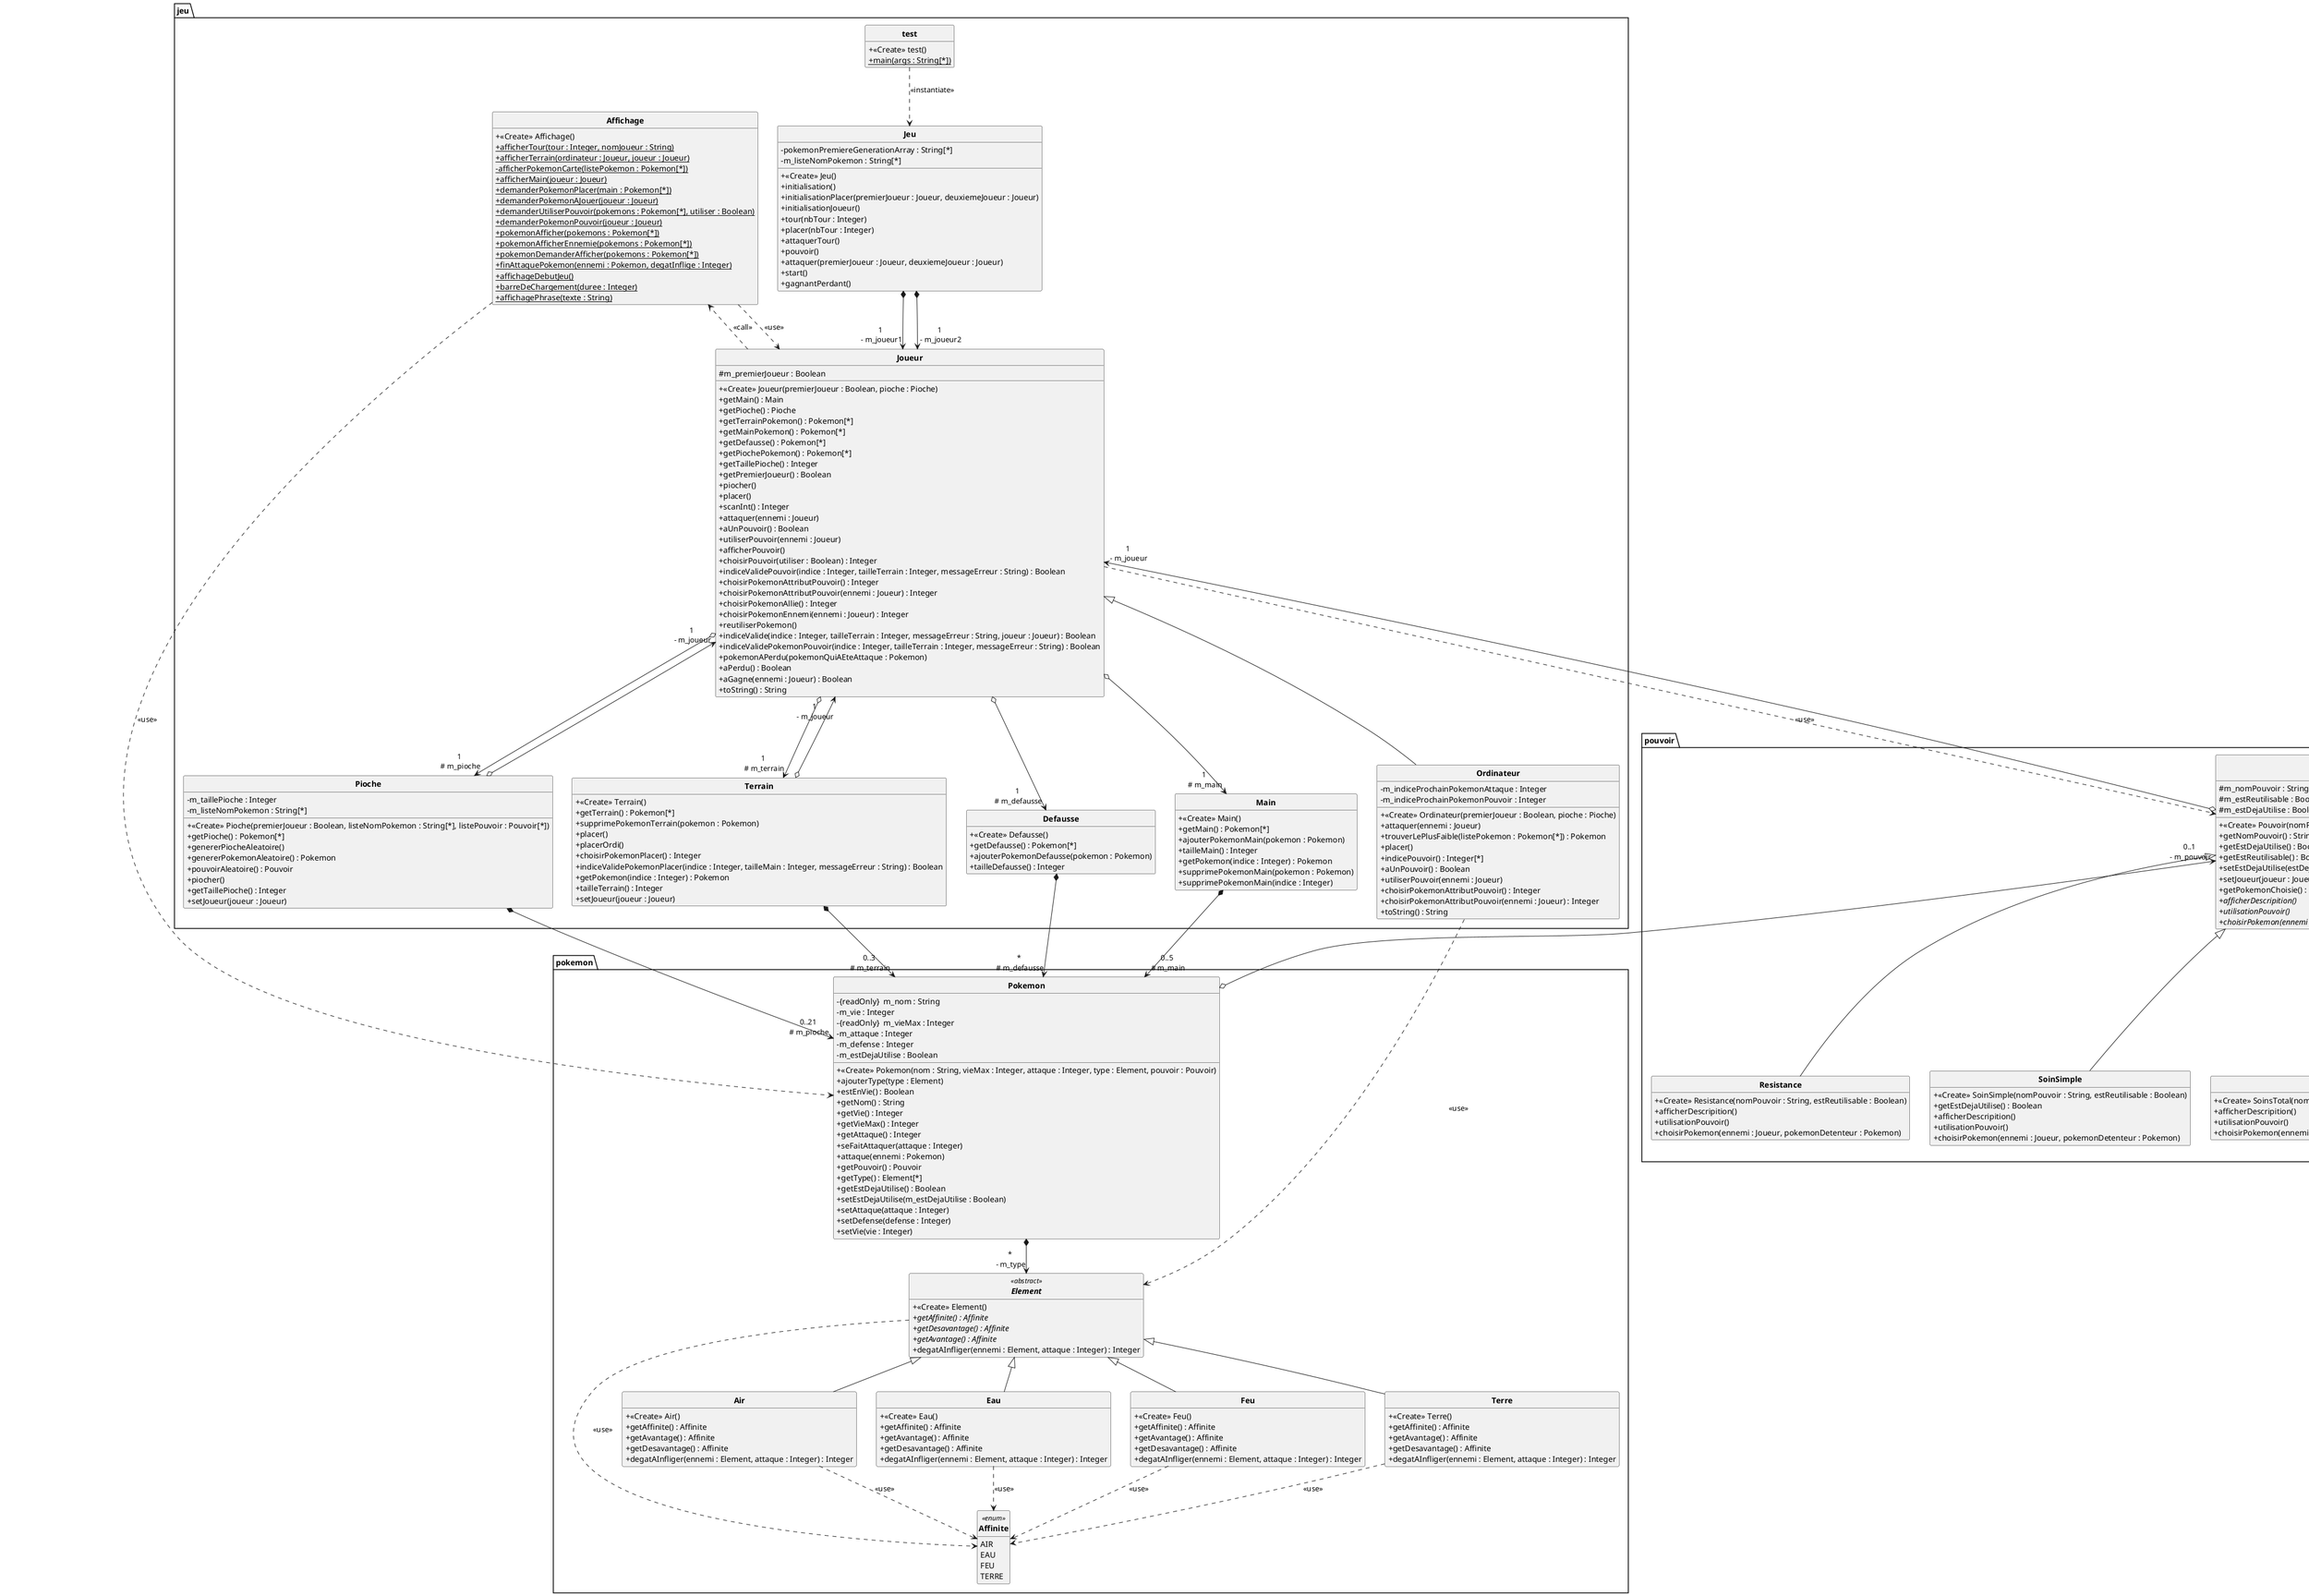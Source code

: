 @startuml
'https://plantuml.com/class-diagram
skinparam classAttributeIconSize 0 
skinparam classFontStyle Bold
skinparam style strictuml
hide empty members

package jeu
{
    class Affichage
    {
        + <<Create>> Affichage()
        + {static} afficherTour(tour : Integer, nomJoueur : String)
        + {static} afficherTerrain(ordinateur : Joueur, joueur : Joueur)
        - {static} afficherPokemonCarte(listePokemon : Pokemon[*])
        + {static} afficherMain(joueur : Joueur)
        + {static} demanderPokemonPlacer(main : Pokemon[*])
        + {static} demanderPokemonAJouer(joueur : Joueur)
        + {static} demanderUtiliserPouvoir(pokemons : Pokemon[*], utiliser : Boolean)
        + {static} demanderPokemonPouvoir(joueur : Joueur)
        + {static} pokemonAfficher(pokemons : Pokemon[*])
        + {static} pokemonAfficherEnnemie(pokemons : Pokemon[*])
        + {static} pokemonDemanderAfficher(pokemons : Pokemon[*])
        + {static} finAttaquePokemon(ennemi : Pokemon, degatInflige : Integer)
        + {static} affichageDebutJeu()
        + {static} barreDeChargement(duree : Integer)
        + {static} affichagePhrase(texte : String)
    }
    class Defausse
    {
        + <<Create>> Defausse()
        + getDefausse() : Pokemon[*]
        + ajouterPokemonDefausse(pokemon : Pokemon)
        + tailleDefausse() : Integer
    }
    class Jeu
    {
        -  pokemonPremiereGenerationArray : String[*]
        -  m_listeNomPokemon : String[*]
        + <<Create>> Jeu()
        + initialisation()
        + initialisationPlacer(premierJoueur : Joueur, deuxiemeJoueur : Joueur)
        + initialisationJoueur()
        + tour(nbTour : Integer)
        + placer(nbTour : Integer)
        + attaquerTour()
        + pouvoir()
        + attaquer(premierJoueur : Joueur, deuxiemeJoueur : Joueur)
        + start()
        + gagnantPerdant()
    }
    class Joueur
    {
        #  m_premierJoueur : Boolean
        + <<Create>> Joueur(premierJoueur : Boolean, pioche : Pioche)
        + getMain() : Main
        + getPioche() : Pioche
        + getTerrainPokemon() : Pokemon[*]
        + getMainPokemon() : Pokemon[*]
        + getDefausse() : Pokemon[*]
        + getPiochePokemon() : Pokemon[*]
        + getTaillePioche() : Integer
        + getPremierJoueur() : Boolean
        + piocher()
        + placer()
        + scanInt() : Integer
        + attaquer(ennemi : Joueur)
        + aUnPouvoir() : Boolean
        + utiliserPouvoir(ennemi : Joueur)
        + afficherPouvoir()
        + choisirPouvoir(utiliser : Boolean) : Integer
        + indiceValidePouvoir(indice : Integer, tailleTerrain : Integer, messageErreur : String) : Boolean
        + choisirPokemonAttributPouvoir() : Integer
        + choisirPokemonAttributPouvoir(ennemi : Joueur) : Integer
        + choisirPokemonAllie() : Integer
        + choisirPokemonEnnemi(ennemi : Joueur) : Integer
        + reutiliserPokemon()
        + indiceValide(indice : Integer, tailleTerrain : Integer, messageErreur : String, joueur : Joueur) : Boolean
        + indiceValidePokemonPouvoir(indice : Integer, tailleTerrain : Integer, messageErreur : String) : Boolean
        + pokemonAPerdu(pokemonQuiAEteAttaque : Pokemon)
        + aPerdu() : Boolean
        + aGagne(ennemi : Joueur) : Boolean
        + toString() : String
    }
    class Main
    {
        + <<Create>> Main()
        + getMain() : Pokemon[*]
        + ajouterPokemonMain(pokemon : Pokemon)
        + tailleMain() : Integer
        + getPokemon(indice : Integer) : Pokemon
        + supprimePokemonMain(pokemon : Pokemon)
        + supprimePokemonMain(indice : Integer)
    }
    class Ordinateur extends Joueur
    {
        -  m_indiceProchainPokemonAttaque : Integer
        -  m_indiceProchainPokemonPouvoir : Integer
        + <<Create>> Ordinateur(premierJoueur : Boolean, pioche : Pioche)
        + attaquer(ennemi : Joueur)
        + trouverLePlusFaible(listePokemon : Pokemon[*]) : Pokemon
        + placer()
        + indicePouvoir() : Integer[*]
        + aUnPouvoir() : Boolean
        + utiliserPouvoir(ennemi : Joueur)
        + choisirPokemonAttributPouvoir() : Integer
        + choisirPokemonAttributPouvoir(ennemi : Joueur) : Integer
        + toString() : String
    }
    class Pioche
    {
        -  m_taillePioche : Integer
        -  m_listeNomPokemon : String[*]
        + <<Create>> Pioche(premierJoueur : Boolean, listeNomPokemon : String[*], listePouvoir : Pouvoir[*])
        + getPioche() : Pokemon[*]
        + genererPiocheAleatoire()
        + genererPokemonAleatoire() : Pokemon
        + pouvoirAleatoire() : Pouvoir
        + piocher()
        + getTaillePioche() : Integer
        + setJoueur(joueur : Joueur)
    }
    class Terrain
    {
        + <<Create>> Terrain()
        + getTerrain() : Pokemon[*]
        + supprimePokemonTerrain(pokemon : Pokemon)
        + placer()
        + placerOrdi()
        + choisirPokemonPlacer() : Integer
        + indiceValidePokemonPlacer(indice : Integer, tailleMain : Integer, messageErreur : String) : Boolean
        + getPokemon(indice : Integer) : Pokemon
        + tailleTerrain() : Integer
        + setJoueur(joueur : Joueur)
    }
    class test
    {
        + <<Create>> test()
        + {static} main(args : String[*])
    }
}



package pokemon
{
    enum Affinite <<enum>>
    {
        AIR
        EAU
        FEU
        TERRE
    }
    class Air extends Element
    {
         + <<Create>> Air()
         + getAffinite() : Affinite
         + getAvantage() : Affinite
         + getDesavantage() : Affinite
         + degatAInfliger(ennemi : Element, attaque : Integer) : Integer
    }
    class Eau extends Element
    {
         + <<Create>> Eau()
         + getAffinite() : Affinite
         + getAvantage() : Affinite
         + getDesavantage() : Affinite
         + degatAInfliger(ennemi : Element, attaque : Integer) : Integer
    }
    abstract class Element <<abstract>>
    {
         + <<Create>> Element()
         + {abstract} getAffinite() : Affinite
         + {abstract} getDesavantage() : Affinite
         + {abstract} getAvantage() : Affinite
         + degatAInfliger(ennemi : Element, attaque : Integer) : Integer
    }
    class Feu extends Element
    {
         + <<Create>> Feu()
         + getAffinite() : Affinite
         + getAvantage() : Affinite
         + getDesavantage() : Affinite
         + degatAInfliger(ennemi : Element, attaque : Integer) : Integer
    }
    class Pokemon
    {
         - {readOnly}  m_nom : String
         -  m_vie : Integer
         - {readOnly}  m_vieMax : Integer
         -  m_attaque : Integer
         -  m_defense : Integer
         -  m_estDejaUtilise : Boolean
         + <<Create>> Pokemon(nom : String, vieMax : Integer, attaque : Integer, type : Element, pouvoir : Pouvoir)
         + ajouterType(type : Element)
         + estEnVie() : Boolean
         + getNom() : String
         + getVie() : Integer
         + getVieMax() : Integer
         + getAttaque() : Integer
         + seFaitAttaquer(attaque : Integer)
         + attaque(ennemi : Pokemon)
         + getPouvoir() : Pouvoir
         + getType() : Element[*]
         + getEstDejaUtilise() : Boolean
         + setEstDejaUtilise(m_estDejaUtilise : Boolean)
         + setAttaque(attaque : Integer)
         + setDefense(defense : Integer)
         + setVie(vie : Integer)
    }
    class Terre extends Element
    {
         + <<Create>> Terre()
         + getAffinite() : Affinite
         + getAvantage() : Affinite
         + getDesavantage() : Affinite
         + degatAInfliger(ennemi : Element, attaque : Integer) : Integer
    }
}

package pouvoir
{
    class Bersek extends Pouvoir
    {
        -  m_attaqueDouble : Integer
        + <<Create>> Bersek(nomPouvoir : String, estReutilisable : Boolean)
        + afficherDescripition()
        + getEstDejaUtilise() : Boolean
        + utilisationPouvoir()
        + choisirPokemon(ennemi : Joueur, pokemonDetenteur : Pokemon)
    }
    class FerveurGuerriere extends Pouvoir
    {
        + <<Create>> FerveurGuerriere(nomPouvoir : String, estReutilisable : Boolean)
        + afficherDescripition()
        + utilisationPouvoir()
        + choisirPokemon(ennemi : Joueur, pokemonDetenteur : Pokemon)
    }
    class Intimidation extends Pouvoir
    {
        -  m_attaqueReduit : Integer
        + <<Create>> Intimidation(nomPouvoir : String, estReutilisable : Boolean)
        + afficherDescripition()
        + getEstDejaUtilise() : Boolean
        + utilisationPouvoir()
        + choisirPokemon(ennemi : Joueur, pokemonDetenteur : Pokemon)
    }
    class Kamikaze extends Pouvoir
    {
        + <<Create>> Kamikaze(nomPouvoir : String, estReutilisable : Boolean)
        + afficherDescripition()
        + utilisationPouvoir(ennemi : Joueur, pokemonDetenteur : Pokemon)
        + utilisationPouvoir()
        + choisirPokemon(ennemi : Joueur, pokemonDetenteur : Pokemon)
    }
    class Peur extends Pouvoir
    {
        + <<Create>> Peur(nomPouvoir : String, estReutilisable : Boolean)
        + afficherDescripition()
        + utilisationPouvoir()
        + choisirPokemon(ennemi : Joueur, pokemonDetenteur : Pokemon)
    }
    abstract class Pouvoir <<abstract>>
    {
        #  m_nomPouvoir : String
        #  m_estReutilisable : Boolean
        #  m_estDejaUtilise : Boolean
        + <<Create>> Pouvoir(nomPouvoir : String, estReutilisable : Boolean)
        + getNomPouvoir() : String
        + getEstDejaUtilise() : Boolean
        + getEstReutilisable() : Boolean
        + setEstDejaUtilise(estDejaUtilise : Boolean)
        + setJoueur(joueur : Joueur)
        + getPokemonChoisie() : Pokemon
        + {abstract} afficherDescripition()
        + {abstract} utilisationPouvoir()
        + {abstract} choisirPokemon(ennemi : Joueur, pokemonDetenteur : Pokemon)
    }
    class Resistance extends Pouvoir
    {
        + <<Create>> Resistance(nomPouvoir : String, estReutilisable : Boolean)
        + afficherDescripition()
        + utilisationPouvoir()
        + choisirPokemon(ennemi : Joueur, pokemonDetenteur : Pokemon)
    }
    class SoinSimple extends Pouvoir
    {
        + <<Create>> SoinSimple(nomPouvoir : String, estReutilisable : Boolean)
        + getEstDejaUtilise() : Boolean
        + afficherDescripition()
        + utilisationPouvoir()
        + choisirPokemon(ennemi : Joueur, pokemonDetenteur : Pokemon)
    }
    class SoinsTotal extends Pouvoir
    {
        + <<Create>> SoinsTotal(nomPouvoir : String, estReutilisable : Boolean)
        + afficherDescripition()
        + utilisationPouvoir()
        + choisirPokemon(ennemi : Joueur, pokemonDetenteur : Pokemon)
    }
}
Ordinateur ...> Element : <<use>>

Jeu *--> "1\n - m_joueur1"Joueur
Jeu *--> "1\n - m_joueur2"Joueur

Pioche *--> "0..21\n # m_pioche" Pokemon
Main *--> "0..5\n # m_main" Pokemon
Terrain *--> "0..3\n # m_terrain" Pokemon
Defausse *--> "*\n # m_defausse" Pokemon

Joueur ..> Affichage : <<call>>
Joueur ..> Pouvoir : <<use>>
Joueur o--> "1\n # m_pioche"Pioche
Joueur o--> "1\n # m_main"Main
Joueur o--> "1\n # m_terrain"Terrain
Joueur o--> "1\n # m_defausse"Defausse

Pouvoir o--> "1\n - m_joueur"Joueur


Pokemon *--> "*\n - m_type" Element
Element ..> Affinite : <<use>>
Air ..> Affinite : <<use>>
Eau ..> Affinite : <<use>>
Feu ..> Affinite : <<use>>
Terre ..> Affinite : <<use>>

Pokemon o--> "0..1\n - m_pouvoir"Pouvoir

Affichage ..> Joueur : <<use>>
Affichage ..> Pokemon : <<use>>
test ..> Jeu : <<instantiate>>

Pioche o--> "1\n - m_joueur"Joueur
Terrain o--> "1\n - m_joueur"Joueur
@enduml